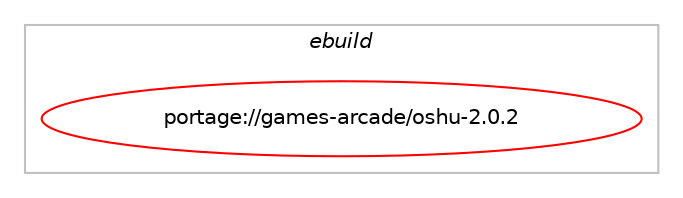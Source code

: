 digraph prolog {

# *************
# Graph options
# *************

newrank=true;
concentrate=true;
compound=true;
graph [rankdir=LR,fontname=Helvetica,fontsize=10,ranksep=1.5];#, ranksep=2.5, nodesep=0.2];
edge  [arrowhead=vee];
node  [fontname=Helvetica,fontsize=10];

# **********
# The ebuild
# **********

subgraph cluster_leftcol {
color=gray;
rank=same;
label=<<i>ebuild</i>>;
id [label="portage://games-arcade/oshu-2.0.2", color=red, width=4, href="../games-arcade/oshu-2.0.2.svg"];
}

# ****************
# The dependencies
# ****************

subgraph cluster_midcol {
color=gray;
label=<<i>dependencies</i>>;
subgraph cluster_compile {
fillcolor="#eeeeee";
style=filled;
label=<<i>compile</i>>;
# *** BEGIN UNKNOWN DEPENDENCY TYPE (TODO) ***
# id -> package_dependency(portage://games-arcade/oshu-2.0.2,install,no,media-libs,libsdl2,none,[,,],[],[])
# *** END UNKNOWN DEPENDENCY TYPE (TODO) ***

# *** BEGIN UNKNOWN DEPENDENCY TYPE (TODO) ***
# id -> package_dependency(portage://games-arcade/oshu-2.0.2,install,no,media-libs,sdl2-image,none,[,,],[],[])
# *** END UNKNOWN DEPENDENCY TYPE (TODO) ***

# *** BEGIN UNKNOWN DEPENDENCY TYPE (TODO) ***
# id -> package_dependency(portage://games-arcade/oshu-2.0.2,install,no,media-video,ffmpeg,none,[,,],any_same_slot,[])
# *** END UNKNOWN DEPENDENCY TYPE (TODO) ***

# *** BEGIN UNKNOWN DEPENDENCY TYPE (TODO) ***
# id -> package_dependency(portage://games-arcade/oshu-2.0.2,install,no,x11-libs,cairo,none,[,,],[],[])
# *** END UNKNOWN DEPENDENCY TYPE (TODO) ***

# *** BEGIN UNKNOWN DEPENDENCY TYPE (TODO) ***
# id -> package_dependency(portage://games-arcade/oshu-2.0.2,install,no,x11-libs,pango,none,[,,],[],[])
# *** END UNKNOWN DEPENDENCY TYPE (TODO) ***

}
subgraph cluster_compileandrun {
fillcolor="#eeeeee";
style=filled;
label=<<i>compile and run</i>>;
}
subgraph cluster_run {
fillcolor="#eeeeee";
style=filled;
label=<<i>run</i>>;
# *** BEGIN UNKNOWN DEPENDENCY TYPE (TODO) ***
# id -> package_dependency(portage://games-arcade/oshu-2.0.2,run,no,media-libs,libsdl2,none,[,,],[],[])
# *** END UNKNOWN DEPENDENCY TYPE (TODO) ***

# *** BEGIN UNKNOWN DEPENDENCY TYPE (TODO) ***
# id -> package_dependency(portage://games-arcade/oshu-2.0.2,run,no,media-libs,sdl2-image,none,[,,],[],[])
# *** END UNKNOWN DEPENDENCY TYPE (TODO) ***

# *** BEGIN UNKNOWN DEPENDENCY TYPE (TODO) ***
# id -> package_dependency(portage://games-arcade/oshu-2.0.2,run,no,media-video,ffmpeg,none,[,,],any_same_slot,[])
# *** END UNKNOWN DEPENDENCY TYPE (TODO) ***

# *** BEGIN UNKNOWN DEPENDENCY TYPE (TODO) ***
# id -> package_dependency(portage://games-arcade/oshu-2.0.2,run,no,x11-libs,cairo,none,[,,],[],[])
# *** END UNKNOWN DEPENDENCY TYPE (TODO) ***

# *** BEGIN UNKNOWN DEPENDENCY TYPE (TODO) ***
# id -> package_dependency(portage://games-arcade/oshu-2.0.2,run,no,x11-libs,pango,none,[,,],[],[])
# *** END UNKNOWN DEPENDENCY TYPE (TODO) ***

}
}

# **************
# The candidates
# **************

subgraph cluster_choices {
rank=same;
color=gray;
label=<<i>candidates</i>>;

}

}
